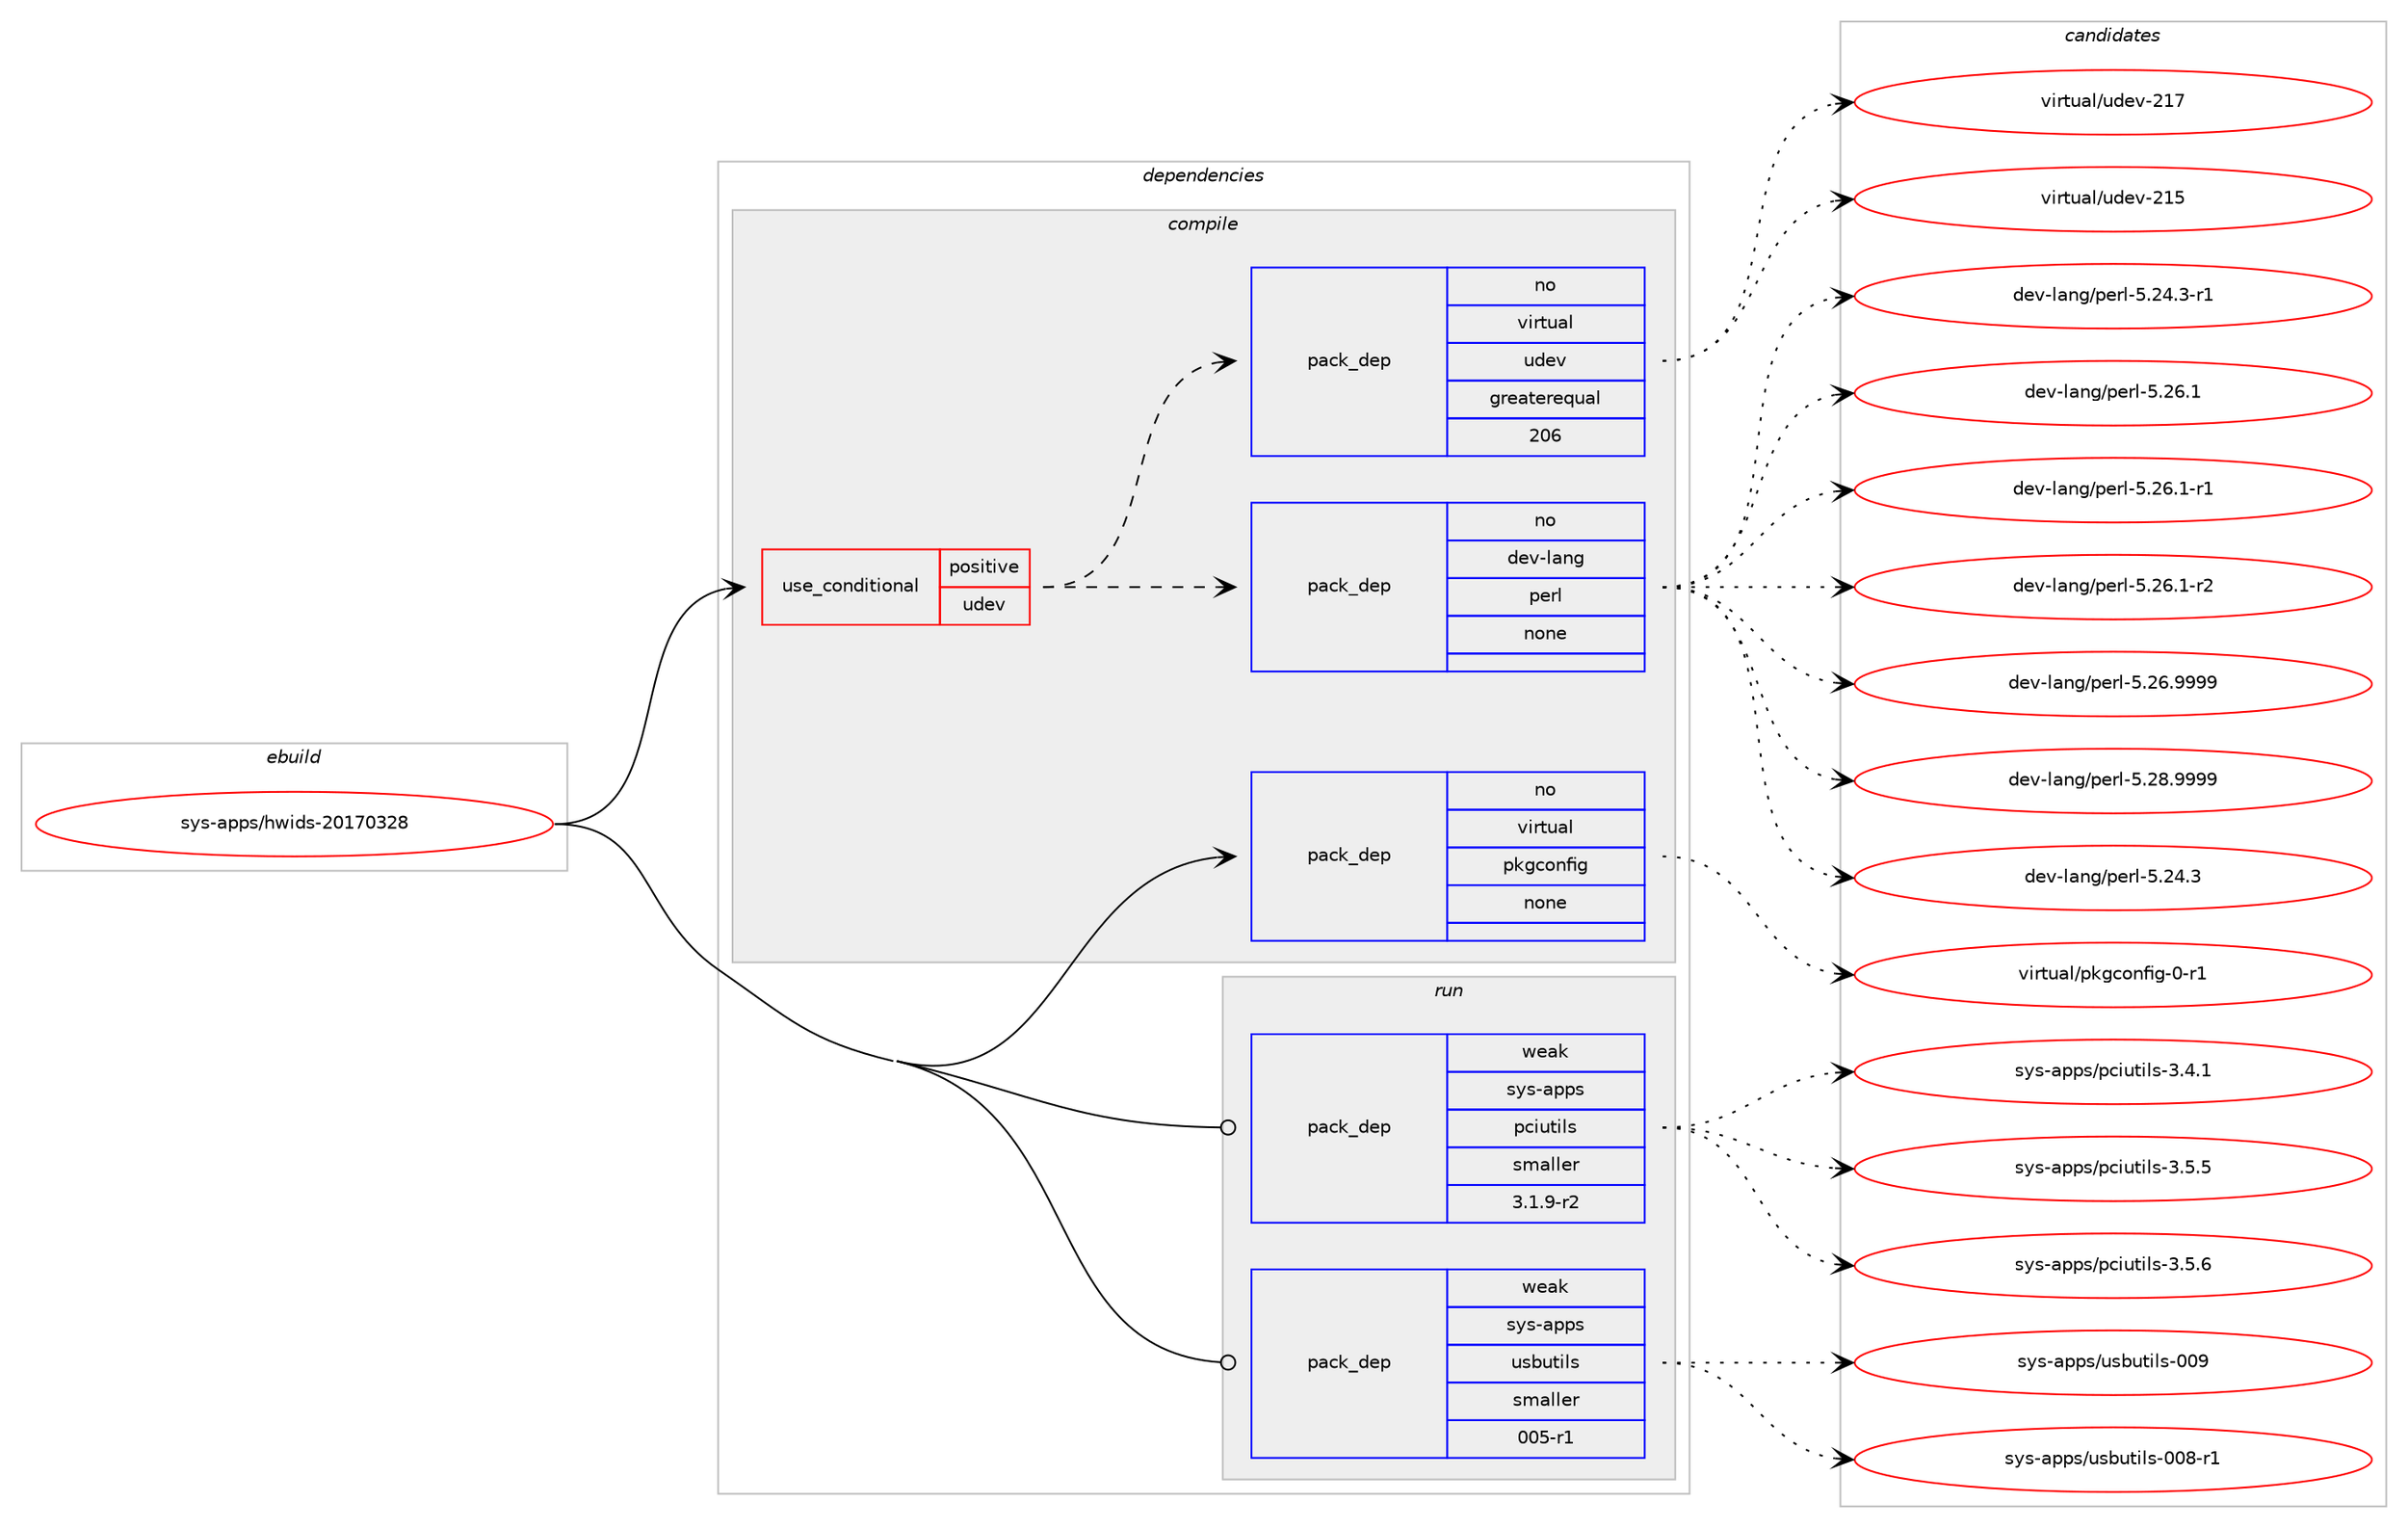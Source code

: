 digraph prolog {

# *************
# Graph options
# *************

newrank=true;
concentrate=true;
compound=true;
graph [rankdir=LR,fontname=Helvetica,fontsize=10,ranksep=1.5];#, ranksep=2.5, nodesep=0.2];
edge  [arrowhead=vee];
node  [fontname=Helvetica,fontsize=10];

# **********
# The ebuild
# **********

subgraph cluster_leftcol {
color=gray;
rank=same;
label=<<i>ebuild</i>>;
id [label="sys-apps/hwids-20170328", color=red, width=4, href="../sys-apps/hwids-20170328.svg"];
}

# ****************
# The dependencies
# ****************

subgraph cluster_midcol {
color=gray;
label=<<i>dependencies</i>>;
subgraph cluster_compile {
fillcolor="#eeeeee";
style=filled;
label=<<i>compile</i>>;
subgraph cond550 {
dependency6396 [label=<<TABLE BORDER="0" CELLBORDER="1" CELLSPACING="0" CELLPADDING="4"><TR><TD ROWSPAN="3" CELLPADDING="10">use_conditional</TD></TR><TR><TD>positive</TD></TR><TR><TD>udev</TD></TR></TABLE>>, shape=none, color=red];
subgraph pack5793 {
dependency6397 [label=<<TABLE BORDER="0" CELLBORDER="1" CELLSPACING="0" CELLPADDING="4" WIDTH="220"><TR><TD ROWSPAN="6" CELLPADDING="30">pack_dep</TD></TR><TR><TD WIDTH="110">no</TD></TR><TR><TD>dev-lang</TD></TR><TR><TD>perl</TD></TR><TR><TD>none</TD></TR><TR><TD></TD></TR></TABLE>>, shape=none, color=blue];
}
dependency6396:e -> dependency6397:w [weight=20,style="dashed",arrowhead="vee"];
subgraph pack5794 {
dependency6398 [label=<<TABLE BORDER="0" CELLBORDER="1" CELLSPACING="0" CELLPADDING="4" WIDTH="220"><TR><TD ROWSPAN="6" CELLPADDING="30">pack_dep</TD></TR><TR><TD WIDTH="110">no</TD></TR><TR><TD>virtual</TD></TR><TR><TD>udev</TD></TR><TR><TD>greaterequal</TD></TR><TR><TD>206</TD></TR></TABLE>>, shape=none, color=blue];
}
dependency6396:e -> dependency6398:w [weight=20,style="dashed",arrowhead="vee"];
}
id:e -> dependency6396:w [weight=20,style="solid",arrowhead="vee"];
subgraph pack5795 {
dependency6399 [label=<<TABLE BORDER="0" CELLBORDER="1" CELLSPACING="0" CELLPADDING="4" WIDTH="220"><TR><TD ROWSPAN="6" CELLPADDING="30">pack_dep</TD></TR><TR><TD WIDTH="110">no</TD></TR><TR><TD>virtual</TD></TR><TR><TD>pkgconfig</TD></TR><TR><TD>none</TD></TR><TR><TD></TD></TR></TABLE>>, shape=none, color=blue];
}
id:e -> dependency6399:w [weight=20,style="solid",arrowhead="vee"];
}
subgraph cluster_compileandrun {
fillcolor="#eeeeee";
style=filled;
label=<<i>compile and run</i>>;
}
subgraph cluster_run {
fillcolor="#eeeeee";
style=filled;
label=<<i>run</i>>;
subgraph pack5796 {
dependency6400 [label=<<TABLE BORDER="0" CELLBORDER="1" CELLSPACING="0" CELLPADDING="4" WIDTH="220"><TR><TD ROWSPAN="6" CELLPADDING="30">pack_dep</TD></TR><TR><TD WIDTH="110">weak</TD></TR><TR><TD>sys-apps</TD></TR><TR><TD>pciutils</TD></TR><TR><TD>smaller</TD></TR><TR><TD>3.1.9-r2</TD></TR></TABLE>>, shape=none, color=blue];
}
id:e -> dependency6400:w [weight=20,style="solid",arrowhead="odot"];
subgraph pack5797 {
dependency6401 [label=<<TABLE BORDER="0" CELLBORDER="1" CELLSPACING="0" CELLPADDING="4" WIDTH="220"><TR><TD ROWSPAN="6" CELLPADDING="30">pack_dep</TD></TR><TR><TD WIDTH="110">weak</TD></TR><TR><TD>sys-apps</TD></TR><TR><TD>usbutils</TD></TR><TR><TD>smaller</TD></TR><TR><TD>005-r1</TD></TR></TABLE>>, shape=none, color=blue];
}
id:e -> dependency6401:w [weight=20,style="solid",arrowhead="odot"];
}
}

# **************
# The candidates
# **************

subgraph cluster_choices {
rank=same;
color=gray;
label=<<i>candidates</i>>;

subgraph choice5793 {
color=black;
nodesep=1;
choice10010111845108971101034711210111410845534650524651 [label="dev-lang/perl-5.24.3", color=red, width=4,href="../dev-lang/perl-5.24.3.svg"];
choice100101118451089711010347112101114108455346505246514511449 [label="dev-lang/perl-5.24.3-r1", color=red, width=4,href="../dev-lang/perl-5.24.3-r1.svg"];
choice10010111845108971101034711210111410845534650544649 [label="dev-lang/perl-5.26.1", color=red, width=4,href="../dev-lang/perl-5.26.1.svg"];
choice100101118451089711010347112101114108455346505446494511449 [label="dev-lang/perl-5.26.1-r1", color=red, width=4,href="../dev-lang/perl-5.26.1-r1.svg"];
choice100101118451089711010347112101114108455346505446494511450 [label="dev-lang/perl-5.26.1-r2", color=red, width=4,href="../dev-lang/perl-5.26.1-r2.svg"];
choice10010111845108971101034711210111410845534650544657575757 [label="dev-lang/perl-5.26.9999", color=red, width=4,href="../dev-lang/perl-5.26.9999.svg"];
choice10010111845108971101034711210111410845534650564657575757 [label="dev-lang/perl-5.28.9999", color=red, width=4,href="../dev-lang/perl-5.28.9999.svg"];
dependency6397:e -> choice10010111845108971101034711210111410845534650524651:w [style=dotted,weight="100"];
dependency6397:e -> choice100101118451089711010347112101114108455346505246514511449:w [style=dotted,weight="100"];
dependency6397:e -> choice10010111845108971101034711210111410845534650544649:w [style=dotted,weight="100"];
dependency6397:e -> choice100101118451089711010347112101114108455346505446494511449:w [style=dotted,weight="100"];
dependency6397:e -> choice100101118451089711010347112101114108455346505446494511450:w [style=dotted,weight="100"];
dependency6397:e -> choice10010111845108971101034711210111410845534650544657575757:w [style=dotted,weight="100"];
dependency6397:e -> choice10010111845108971101034711210111410845534650564657575757:w [style=dotted,weight="100"];
}
subgraph choice5794 {
color=black;
nodesep=1;
choice118105114116117971084711710010111845504953 [label="virtual/udev-215", color=red, width=4,href="../virtual/udev-215.svg"];
choice118105114116117971084711710010111845504955 [label="virtual/udev-217", color=red, width=4,href="../virtual/udev-217.svg"];
dependency6398:e -> choice118105114116117971084711710010111845504953:w [style=dotted,weight="100"];
dependency6398:e -> choice118105114116117971084711710010111845504955:w [style=dotted,weight="100"];
}
subgraph choice5795 {
color=black;
nodesep=1;
choice11810511411611797108471121071039911111010210510345484511449 [label="virtual/pkgconfig-0-r1", color=red, width=4,href="../virtual/pkgconfig-0-r1.svg"];
dependency6399:e -> choice11810511411611797108471121071039911111010210510345484511449:w [style=dotted,weight="100"];
}
subgraph choice5796 {
color=black;
nodesep=1;
choice11512111545971121121154711299105117116105108115455146524649 [label="sys-apps/pciutils-3.4.1", color=red, width=4,href="../sys-apps/pciutils-3.4.1.svg"];
choice11512111545971121121154711299105117116105108115455146534653 [label="sys-apps/pciutils-3.5.5", color=red, width=4,href="../sys-apps/pciutils-3.5.5.svg"];
choice11512111545971121121154711299105117116105108115455146534654 [label="sys-apps/pciutils-3.5.6", color=red, width=4,href="../sys-apps/pciutils-3.5.6.svg"];
dependency6400:e -> choice11512111545971121121154711299105117116105108115455146524649:w [style=dotted,weight="100"];
dependency6400:e -> choice11512111545971121121154711299105117116105108115455146534653:w [style=dotted,weight="100"];
dependency6400:e -> choice11512111545971121121154711299105117116105108115455146534654:w [style=dotted,weight="100"];
}
subgraph choice5797 {
color=black;
nodesep=1;
choice11512111545971121121154711711598117116105108115454848564511449 [label="sys-apps/usbutils-008-r1", color=red, width=4,href="../sys-apps/usbutils-008-r1.svg"];
choice1151211154597112112115471171159811711610510811545484857 [label="sys-apps/usbutils-009", color=red, width=4,href="../sys-apps/usbutils-009.svg"];
dependency6401:e -> choice11512111545971121121154711711598117116105108115454848564511449:w [style=dotted,weight="100"];
dependency6401:e -> choice1151211154597112112115471171159811711610510811545484857:w [style=dotted,weight="100"];
}
}

}
